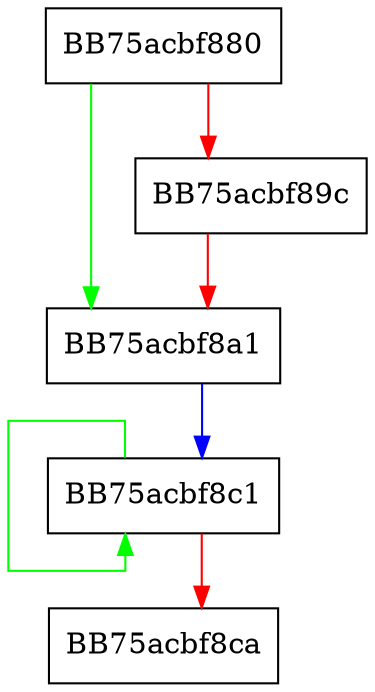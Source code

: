 digraph Restore {
  node [shape="box"];
  graph [splines=ortho];
  BB75acbf880 -> BB75acbf8a1 [color="green"];
  BB75acbf880 -> BB75acbf89c [color="red"];
  BB75acbf89c -> BB75acbf8a1 [color="red"];
  BB75acbf8a1 -> BB75acbf8c1 [color="blue"];
  BB75acbf8c1 -> BB75acbf8c1 [color="green"];
  BB75acbf8c1 -> BB75acbf8ca [color="red"];
}